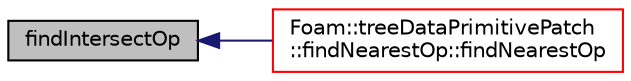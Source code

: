 digraph "findIntersectOp"
{
  bgcolor="transparent";
  edge [fontname="Helvetica",fontsize="10",labelfontname="Helvetica",labelfontsize="10"];
  node [fontname="Helvetica",fontsize="10",shape=record];
  rankdir="LR";
  Node1 [label="findIntersectOp",height=0.2,width=0.4,color="black", fillcolor="grey75", style="filled", fontcolor="black"];
  Node1 -> Node2 [dir="back",color="midnightblue",fontsize="10",style="solid",fontname="Helvetica"];
  Node2 [label="Foam::treeDataPrimitivePatch\l::findNearestOp::findNearestOp",height=0.2,width=0.4,color="red",URL="$a00810.html#af8a64945dac0e6fe8b294a0ea5134d56"];
}
